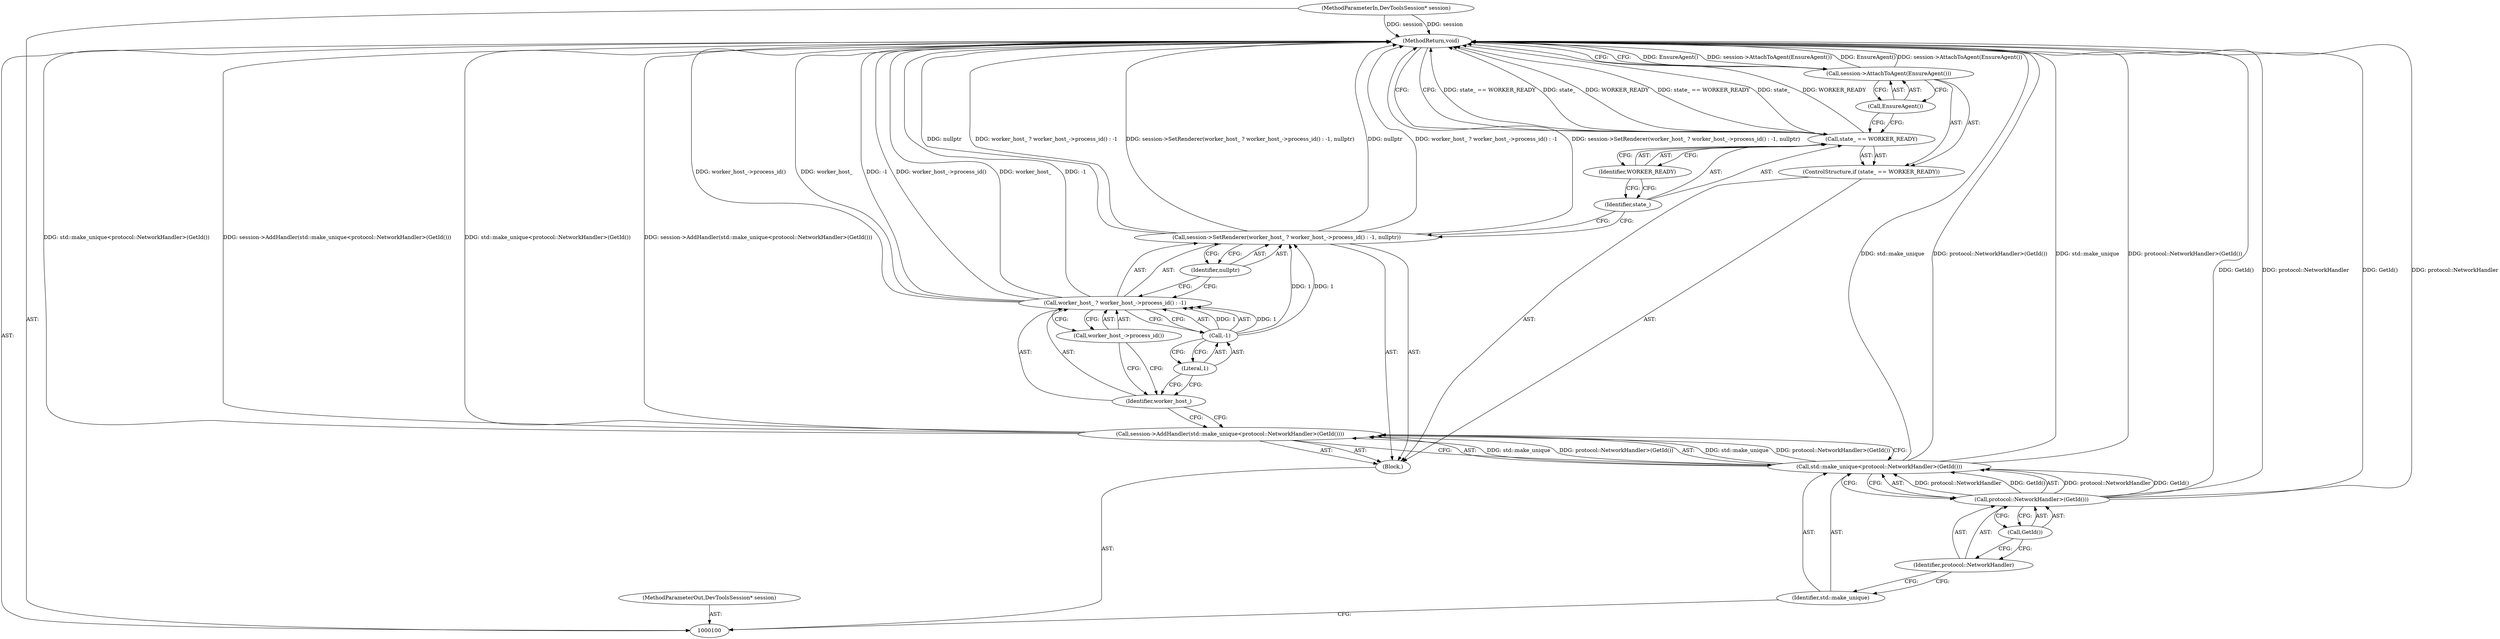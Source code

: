 digraph "0_Chrome_3c8e4852477d5b1e2da877808c998dc57db9460f_46" {
"1000122" [label="(MethodReturn,void)"];
"1000101" [label="(MethodParameterIn,DevToolsSession* session)"];
"1000175" [label="(MethodParameterOut,DevToolsSession* session)"];
"1000102" [label="(Block,)"];
"1000104" [label="(Call,std::make_unique<protocol::NetworkHandler>(GetId()))"];
"1000105" [label="(Identifier,std::make_unique)"];
"1000103" [label="(Call,session->AddHandler(std::make_unique<protocol::NetworkHandler>(GetId())))"];
"1000106" [label="(Call,protocol::NetworkHandler>(GetId()))"];
"1000107" [label="(Identifier,protocol::NetworkHandler)"];
"1000108" [label="(Call,GetId())"];
"1000109" [label="(Call,session->SetRenderer(worker_host_ ? worker_host_->process_id() : -1, nullptr))"];
"1000110" [label="(Call,worker_host_ ? worker_host_->process_id() : -1)"];
"1000111" [label="(Identifier,worker_host_)"];
"1000112" [label="(Call,worker_host_->process_id())"];
"1000113" [label="(Call,-1)"];
"1000114" [label="(Literal,1)"];
"1000115" [label="(Identifier,nullptr)"];
"1000119" [label="(Identifier,WORKER_READY)"];
"1000116" [label="(ControlStructure,if (state_ == WORKER_READY))"];
"1000117" [label="(Call,state_ == WORKER_READY)"];
"1000118" [label="(Identifier,state_)"];
"1000121" [label="(Call,EnsureAgent())"];
"1000120" [label="(Call,session->AttachToAgent(EnsureAgent()))"];
"1000122" -> "1000100"  [label="AST: "];
"1000122" -> "1000120"  [label="CFG: "];
"1000122" -> "1000117"  [label="CFG: "];
"1000117" -> "1000122"  [label="DDG: state_ == WORKER_READY"];
"1000117" -> "1000122"  [label="DDG: state_"];
"1000117" -> "1000122"  [label="DDG: WORKER_READY"];
"1000106" -> "1000122"  [label="DDG: GetId()"];
"1000106" -> "1000122"  [label="DDG: protocol::NetworkHandler"];
"1000103" -> "1000122"  [label="DDG: std::make_unique<protocol::NetworkHandler>(GetId())"];
"1000103" -> "1000122"  [label="DDG: session->AddHandler(std::make_unique<protocol::NetworkHandler>(GetId()))"];
"1000104" -> "1000122"  [label="DDG: std::make_unique"];
"1000104" -> "1000122"  [label="DDG: protocol::NetworkHandler>(GetId())"];
"1000110" -> "1000122"  [label="DDG: worker_host_->process_id()"];
"1000110" -> "1000122"  [label="DDG: worker_host_"];
"1000110" -> "1000122"  [label="DDG: -1"];
"1000109" -> "1000122"  [label="DDG: nullptr"];
"1000109" -> "1000122"  [label="DDG: worker_host_ ? worker_host_->process_id() : -1"];
"1000109" -> "1000122"  [label="DDG: session->SetRenderer(worker_host_ ? worker_host_->process_id() : -1, nullptr)"];
"1000120" -> "1000122"  [label="DDG: EnsureAgent()"];
"1000120" -> "1000122"  [label="DDG: session->AttachToAgent(EnsureAgent())"];
"1000101" -> "1000122"  [label="DDG: session"];
"1000101" -> "1000100"  [label="AST: "];
"1000101" -> "1000122"  [label="DDG: session"];
"1000175" -> "1000100"  [label="AST: "];
"1000102" -> "1000100"  [label="AST: "];
"1000103" -> "1000102"  [label="AST: "];
"1000109" -> "1000102"  [label="AST: "];
"1000116" -> "1000102"  [label="AST: "];
"1000104" -> "1000103"  [label="AST: "];
"1000104" -> "1000106"  [label="CFG: "];
"1000105" -> "1000104"  [label="AST: "];
"1000106" -> "1000104"  [label="AST: "];
"1000103" -> "1000104"  [label="CFG: "];
"1000104" -> "1000122"  [label="DDG: std::make_unique"];
"1000104" -> "1000122"  [label="DDG: protocol::NetworkHandler>(GetId())"];
"1000104" -> "1000103"  [label="DDG: std::make_unique"];
"1000104" -> "1000103"  [label="DDG: protocol::NetworkHandler>(GetId())"];
"1000106" -> "1000104"  [label="DDG: protocol::NetworkHandler"];
"1000106" -> "1000104"  [label="DDG: GetId()"];
"1000105" -> "1000104"  [label="AST: "];
"1000105" -> "1000100"  [label="CFG: "];
"1000107" -> "1000105"  [label="CFG: "];
"1000103" -> "1000102"  [label="AST: "];
"1000103" -> "1000104"  [label="CFG: "];
"1000104" -> "1000103"  [label="AST: "];
"1000111" -> "1000103"  [label="CFG: "];
"1000103" -> "1000122"  [label="DDG: std::make_unique<protocol::NetworkHandler>(GetId())"];
"1000103" -> "1000122"  [label="DDG: session->AddHandler(std::make_unique<protocol::NetworkHandler>(GetId()))"];
"1000104" -> "1000103"  [label="DDG: std::make_unique"];
"1000104" -> "1000103"  [label="DDG: protocol::NetworkHandler>(GetId())"];
"1000106" -> "1000104"  [label="AST: "];
"1000106" -> "1000108"  [label="CFG: "];
"1000107" -> "1000106"  [label="AST: "];
"1000108" -> "1000106"  [label="AST: "];
"1000104" -> "1000106"  [label="CFG: "];
"1000106" -> "1000122"  [label="DDG: GetId()"];
"1000106" -> "1000122"  [label="DDG: protocol::NetworkHandler"];
"1000106" -> "1000104"  [label="DDG: protocol::NetworkHandler"];
"1000106" -> "1000104"  [label="DDG: GetId()"];
"1000107" -> "1000106"  [label="AST: "];
"1000107" -> "1000105"  [label="CFG: "];
"1000108" -> "1000107"  [label="CFG: "];
"1000108" -> "1000106"  [label="AST: "];
"1000108" -> "1000107"  [label="CFG: "];
"1000106" -> "1000108"  [label="CFG: "];
"1000109" -> "1000102"  [label="AST: "];
"1000109" -> "1000115"  [label="CFG: "];
"1000110" -> "1000109"  [label="AST: "];
"1000115" -> "1000109"  [label="AST: "];
"1000118" -> "1000109"  [label="CFG: "];
"1000109" -> "1000122"  [label="DDG: nullptr"];
"1000109" -> "1000122"  [label="DDG: worker_host_ ? worker_host_->process_id() : -1"];
"1000109" -> "1000122"  [label="DDG: session->SetRenderer(worker_host_ ? worker_host_->process_id() : -1, nullptr)"];
"1000113" -> "1000109"  [label="DDG: 1"];
"1000110" -> "1000109"  [label="AST: "];
"1000110" -> "1000112"  [label="CFG: "];
"1000110" -> "1000113"  [label="CFG: "];
"1000111" -> "1000110"  [label="AST: "];
"1000112" -> "1000110"  [label="AST: "];
"1000113" -> "1000110"  [label="AST: "];
"1000115" -> "1000110"  [label="CFG: "];
"1000110" -> "1000122"  [label="DDG: worker_host_->process_id()"];
"1000110" -> "1000122"  [label="DDG: worker_host_"];
"1000110" -> "1000122"  [label="DDG: -1"];
"1000113" -> "1000110"  [label="DDG: 1"];
"1000111" -> "1000110"  [label="AST: "];
"1000111" -> "1000103"  [label="CFG: "];
"1000112" -> "1000111"  [label="CFG: "];
"1000114" -> "1000111"  [label="CFG: "];
"1000112" -> "1000110"  [label="AST: "];
"1000112" -> "1000111"  [label="CFG: "];
"1000110" -> "1000112"  [label="CFG: "];
"1000113" -> "1000110"  [label="AST: "];
"1000113" -> "1000114"  [label="CFG: "];
"1000114" -> "1000113"  [label="AST: "];
"1000110" -> "1000113"  [label="CFG: "];
"1000113" -> "1000109"  [label="DDG: 1"];
"1000113" -> "1000110"  [label="DDG: 1"];
"1000114" -> "1000113"  [label="AST: "];
"1000114" -> "1000111"  [label="CFG: "];
"1000113" -> "1000114"  [label="CFG: "];
"1000115" -> "1000109"  [label="AST: "];
"1000115" -> "1000110"  [label="CFG: "];
"1000109" -> "1000115"  [label="CFG: "];
"1000119" -> "1000117"  [label="AST: "];
"1000119" -> "1000118"  [label="CFG: "];
"1000117" -> "1000119"  [label="CFG: "];
"1000116" -> "1000102"  [label="AST: "];
"1000117" -> "1000116"  [label="AST: "];
"1000120" -> "1000116"  [label="AST: "];
"1000117" -> "1000116"  [label="AST: "];
"1000117" -> "1000119"  [label="CFG: "];
"1000118" -> "1000117"  [label="AST: "];
"1000119" -> "1000117"  [label="AST: "];
"1000121" -> "1000117"  [label="CFG: "];
"1000122" -> "1000117"  [label="CFG: "];
"1000117" -> "1000122"  [label="DDG: state_ == WORKER_READY"];
"1000117" -> "1000122"  [label="DDG: state_"];
"1000117" -> "1000122"  [label="DDG: WORKER_READY"];
"1000118" -> "1000117"  [label="AST: "];
"1000118" -> "1000109"  [label="CFG: "];
"1000119" -> "1000118"  [label="CFG: "];
"1000121" -> "1000120"  [label="AST: "];
"1000121" -> "1000117"  [label="CFG: "];
"1000120" -> "1000121"  [label="CFG: "];
"1000120" -> "1000116"  [label="AST: "];
"1000120" -> "1000121"  [label="CFG: "];
"1000121" -> "1000120"  [label="AST: "];
"1000122" -> "1000120"  [label="CFG: "];
"1000120" -> "1000122"  [label="DDG: EnsureAgent()"];
"1000120" -> "1000122"  [label="DDG: session->AttachToAgent(EnsureAgent())"];
}
